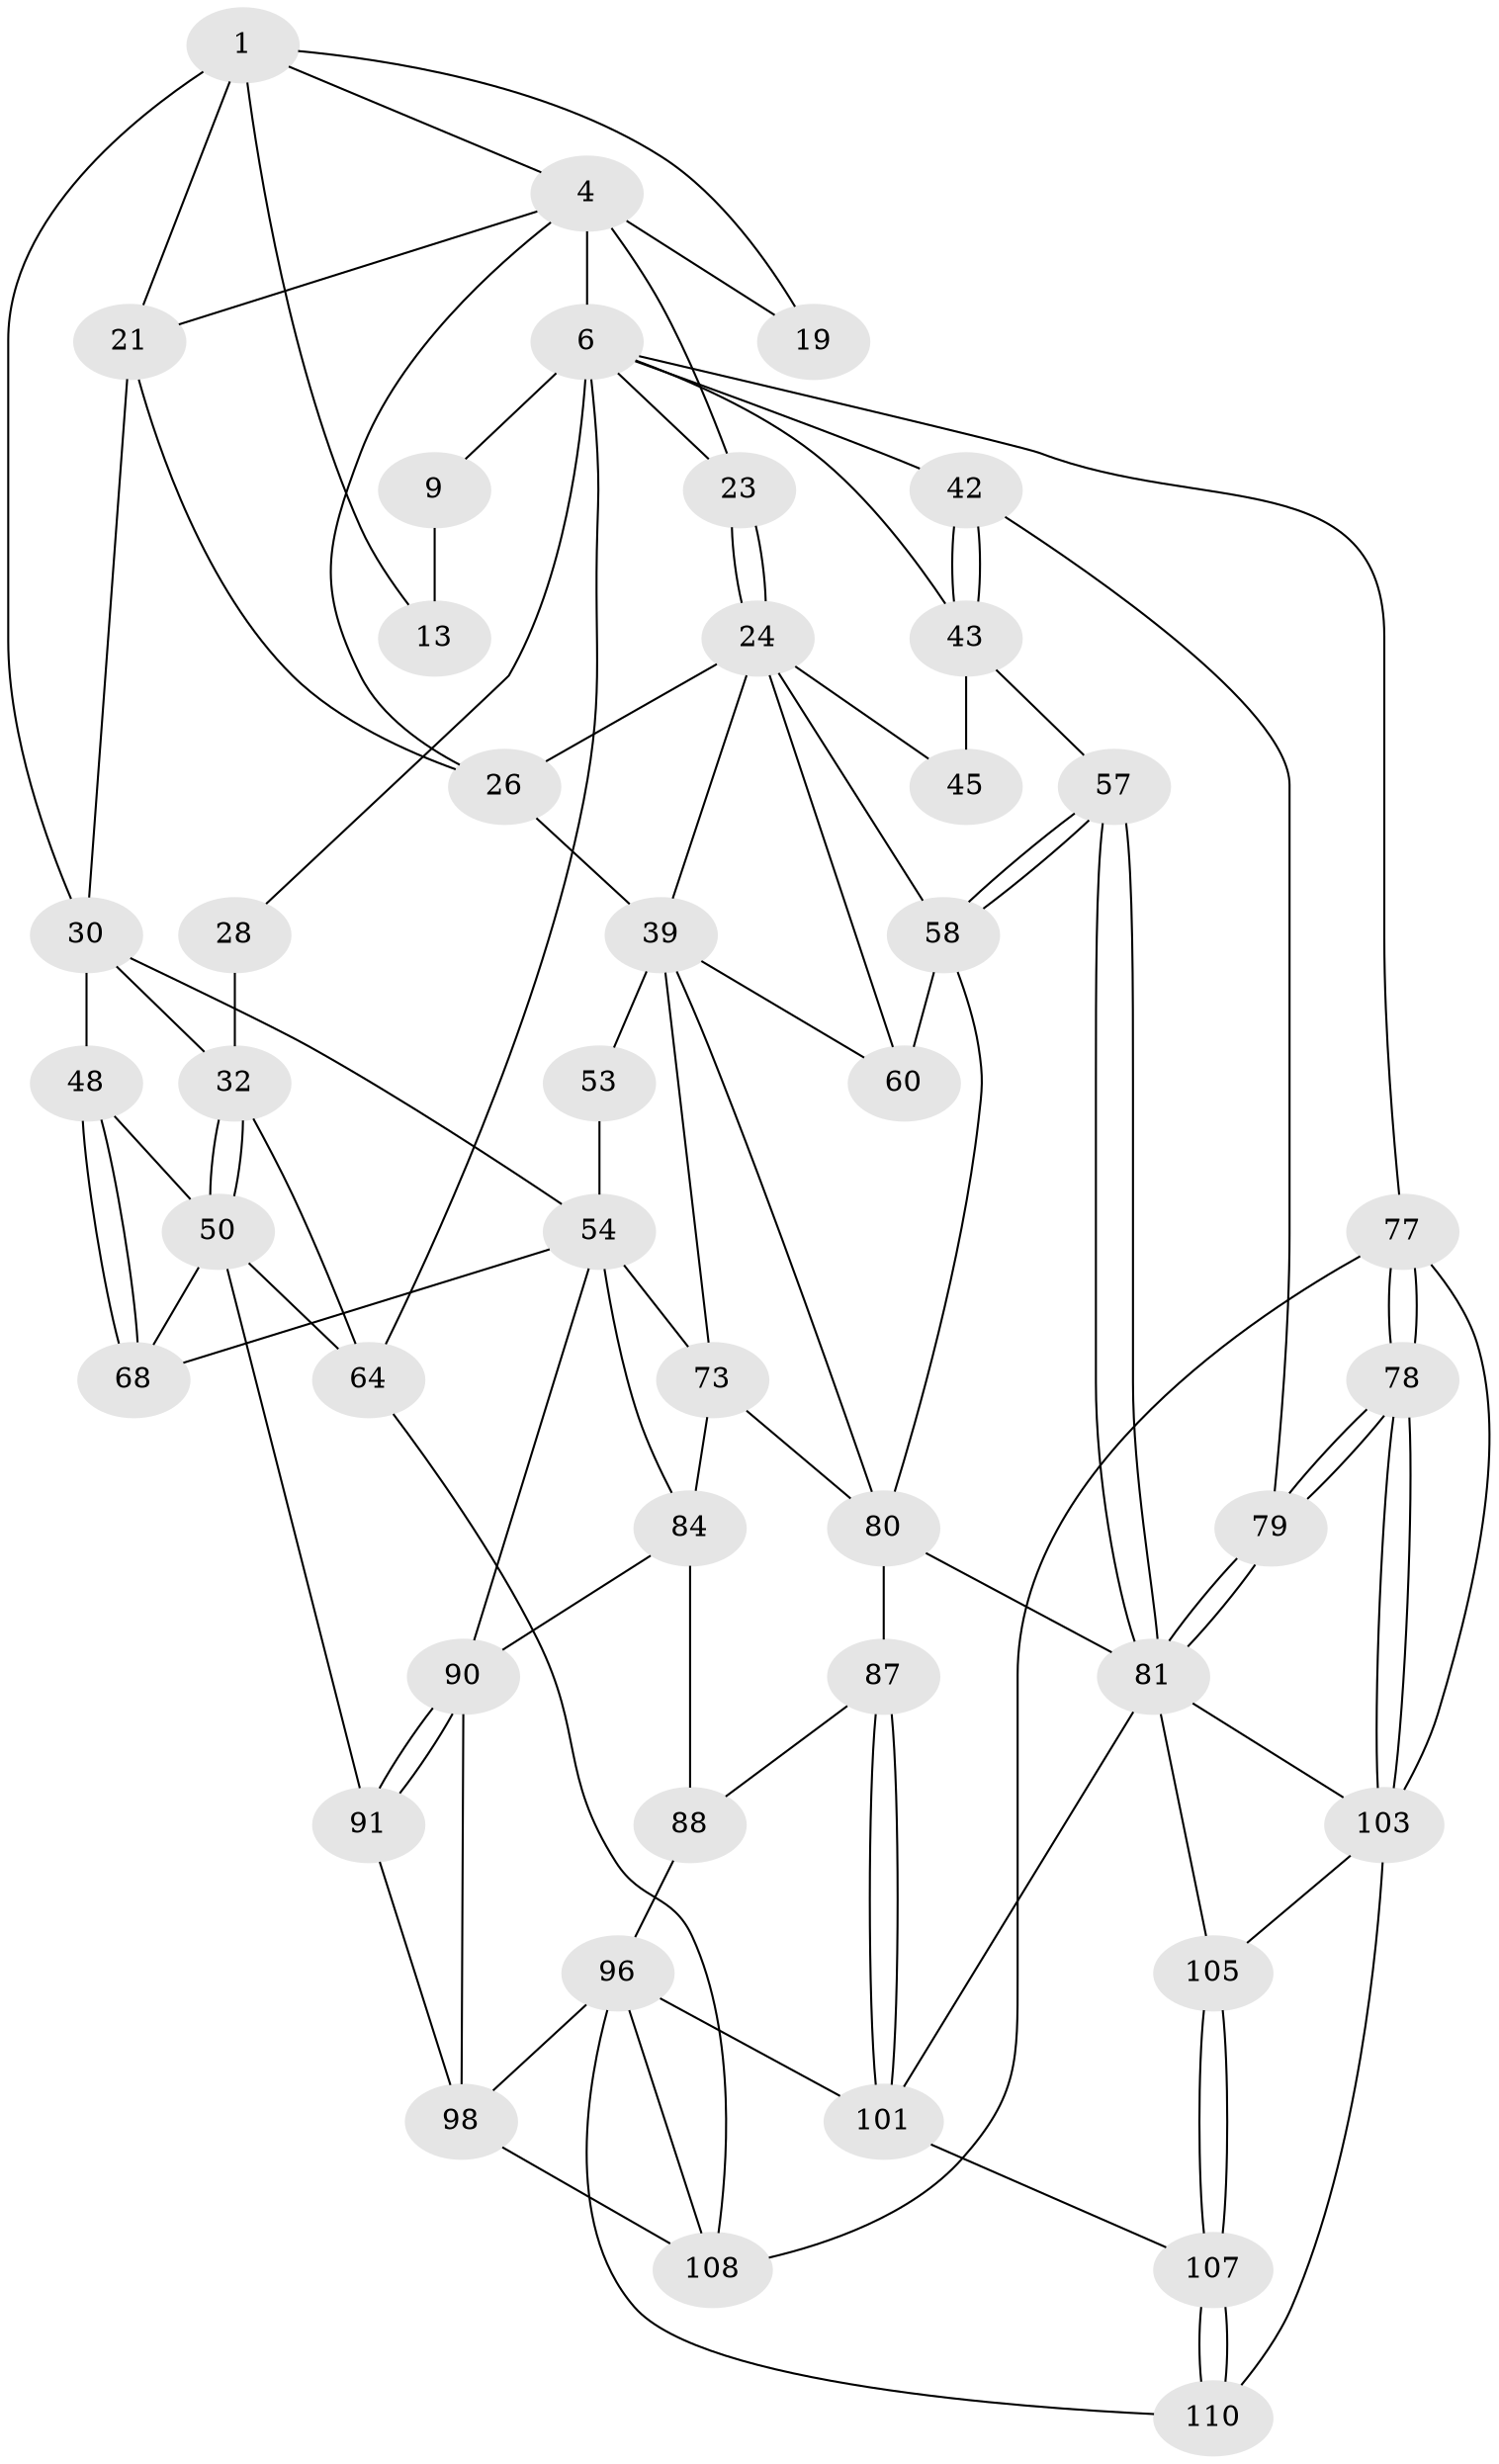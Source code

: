 // original degree distribution, {3: 0.035398230088495575, 5: 0.5486725663716814, 4: 0.20353982300884957, 6: 0.21238938053097345}
// Generated by graph-tools (version 1.1) at 2025/21/03/04/25 18:21:10]
// undirected, 45 vertices, 101 edges
graph export_dot {
graph [start="1"]
  node [color=gray90,style=filled];
  1 [pos="+0.2646042450859217+0",super="+11+2"];
  4 [pos="+0.699632614318315+0",super="+5+17"];
  6 [pos="+0.9932447195246326+0",super="+7+27"];
  9 [pos="+0+0",super="+10+22"];
  13 [pos="+0.12363014771537437+0.13565282608965465"];
  19 [pos="+0.5211294446223715+0.11111824179659671"];
  21 [pos="+0.39378719494991543+0.183011923902333",super="+36"];
  23 [pos="+0.7836408951079712+0.20439145653326335"];
  24 [pos="+0.7764296194362+0.20906946480899433",super="+25+46"];
  26 [pos="+0.6363855222373376+0.18037546327912737",super="+34"];
  28 [pos="+0+0",super="+29"];
  30 [pos="+0.17769614790792929+0.19241254603655808",super="+31+37"];
  32 [pos="+0.09693874209596254+0.2600944755905564",super="+33"];
  39 [pos="+0.6137926190996658+0.37645755268507425",super="+40+67"];
  42 [pos="+1+0.1259470127777202",super="+65"];
  43 [pos="+0.9137867645741449+0.2537454885828051",super="+44"];
  45 [pos="+0.8681157383951471+0.3380699636000592"];
  48 [pos="+0.3117752465480709+0.34160931498282004",super="+49"];
  50 [pos="+0.10697020764256482+0.44194871347546316",super="+62"];
  53 [pos="+0.4656431168777794+0.368632962403399"];
  54 [pos="+0.4191376219874419+0.3352934354731532",super="+69"];
  57 [pos="+0.8644750220869997+0.46974543527404283"];
  58 [pos="+0.8476978748435288+0.46569670255012513",super="+59+76"];
  60 [pos="+0.7385404188150796+0.3911023743762998",super="+66"];
  64 [pos="+0+0.5870765522456264"];
  68 [pos="+0.22133100840547648+0.4711839173487008"];
  73 [pos="+0.5620940058899697+0.5165626338697197",super="+74"];
  77 [pos="+1+1"];
  78 [pos="+1+0.8372639595144735"];
  79 [pos="+1+0.5100998418481946"];
  80 [pos="+0.7274081762321526+0.5461917094408915",super="+83"];
  81 [pos="+0.9125056462966934+0.516588186430425",super="+82"];
  84 [pos="+0.5075014048481079+0.5479026639120889",super="+85+89"];
  87 [pos="+0.6188733867072448+0.6358088696667923"];
  88 [pos="+0.542417775235322+0.6488318308851494",super="+95"];
  90 [pos="+0.2888467371662904+0.6136891410887254",super="+93"];
  91 [pos="+0.10706227944135344+0.7338678692662609"];
  96 [pos="+0.4809051784199901+0.7530229607747521",super="+97"];
  98 [pos="+0.31026770520537006+0.8048377597255103",super="+106"];
  101 [pos="+0.6285112974478015+0.7465881288808964",super="+102"];
  103 [pos="+0.9812319402526334+0.7782370542014497",super="+104"];
  105 [pos="+0.7607077699624284+0.8745164462145585"];
  107 [pos="+0.6225512533942568+0.8785892016534312"];
  108 [pos="+0.11071789974472236+0.9067527929695485",super="+109+112"];
  110 [pos="+0.4849996512389603+1"];
  1 -- 21;
  1 -- 13;
  1 -- 30;
  1 -- 19;
  1 -- 4;
  4 -- 6;
  4 -- 23;
  4 -- 26;
  4 -- 19 [weight=2];
  4 -- 21;
  6 -- 64;
  6 -- 9;
  6 -- 42;
  6 -- 28;
  6 -- 77;
  6 -- 43;
  6 -- 23;
  9 -- 13 [weight=2];
  21 -- 30;
  21 -- 26;
  23 -- 24;
  23 -- 24;
  24 -- 26;
  24 -- 39;
  24 -- 58;
  24 -- 60;
  24 -- 45 [weight=2];
  26 -- 39;
  28 -- 32 [weight=2];
  30 -- 32;
  30 -- 48 [weight=2];
  30 -- 54;
  32 -- 50;
  32 -- 50;
  32 -- 64;
  39 -- 53;
  39 -- 80;
  39 -- 73;
  39 -- 60;
  42 -- 43 [weight=2];
  42 -- 43;
  42 -- 79;
  43 -- 45;
  43 -- 57;
  48 -- 68;
  48 -- 68;
  48 -- 50;
  50 -- 64;
  50 -- 91;
  50 -- 68;
  53 -- 54 [weight=2];
  54 -- 68;
  54 -- 84;
  54 -- 73;
  54 -- 90;
  57 -- 58;
  57 -- 58;
  57 -- 81;
  57 -- 81;
  58 -- 60 [weight=2];
  58 -- 80;
  64 -- 108;
  73 -- 84;
  73 -- 80;
  77 -- 78;
  77 -- 78;
  77 -- 108;
  77 -- 103;
  78 -- 79;
  78 -- 79;
  78 -- 103;
  78 -- 103;
  79 -- 81;
  79 -- 81;
  80 -- 87;
  80 -- 81;
  81 -- 101;
  81 -- 103;
  81 -- 105;
  84 -- 88 [weight=2];
  84 -- 90;
  87 -- 88;
  87 -- 101;
  87 -- 101;
  88 -- 96;
  90 -- 91;
  90 -- 91;
  90 -- 98;
  91 -- 98;
  96 -- 101;
  96 -- 98;
  96 -- 108;
  96 -- 110;
  98 -- 108;
  101 -- 107;
  103 -- 105;
  103 -- 110;
  105 -- 107;
  105 -- 107;
  107 -- 110;
  107 -- 110;
}
